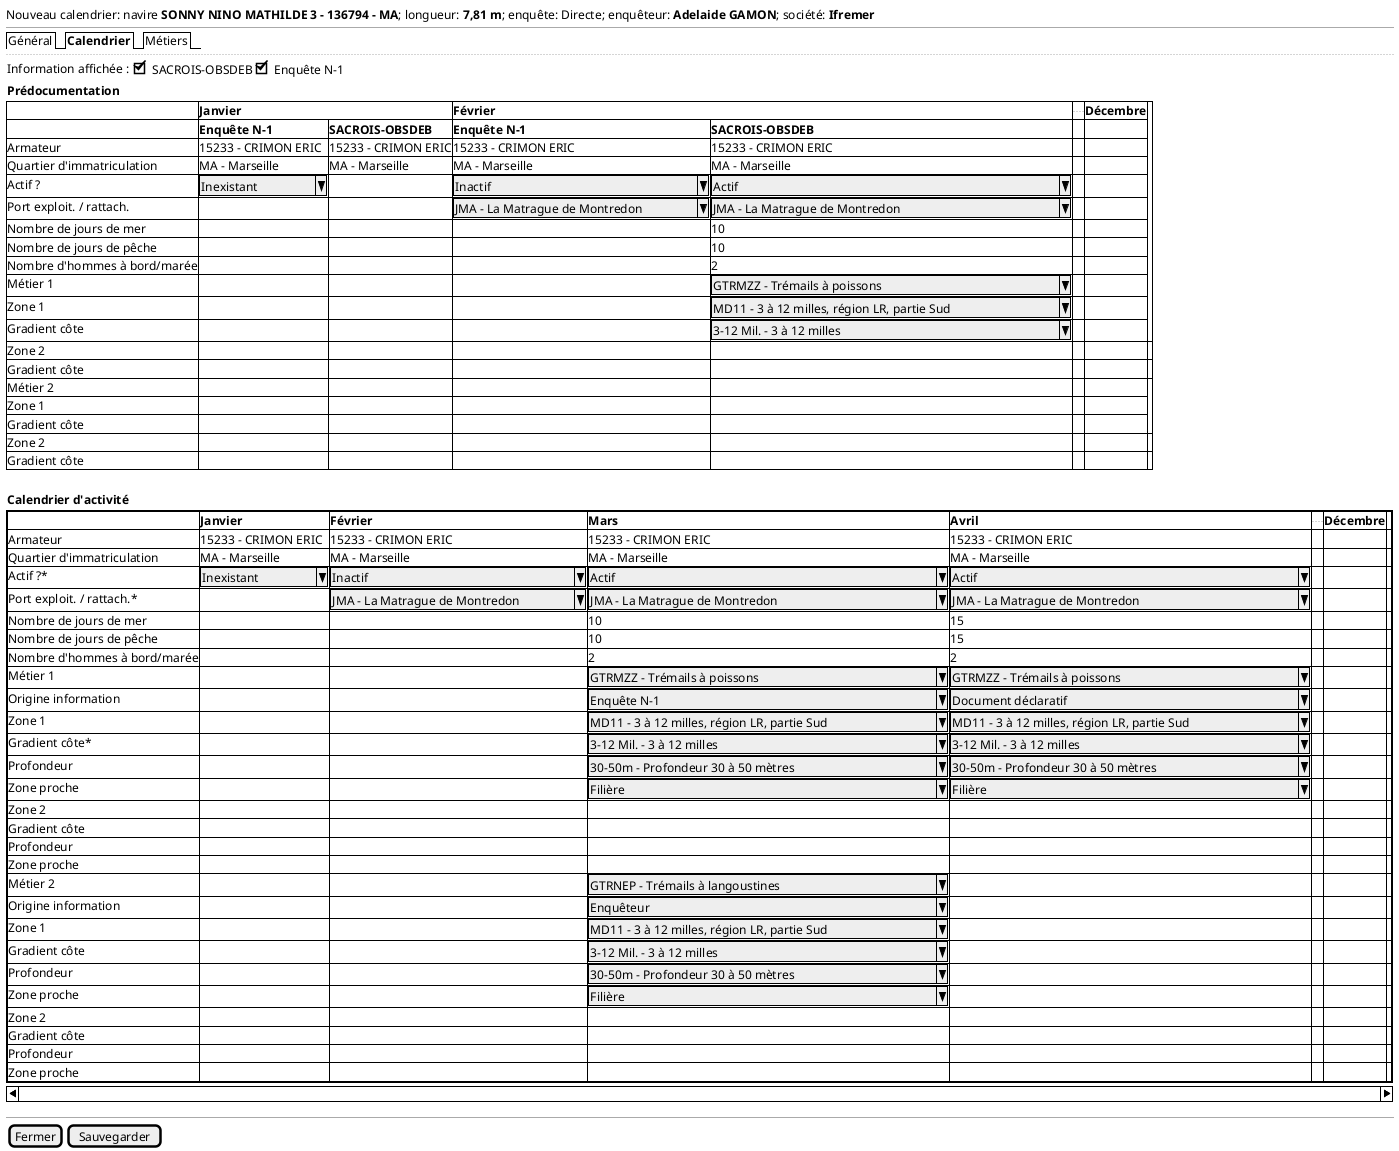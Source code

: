 @startsalt
{
  Nouveau calendrier: navire <b>SONNY NINO MATHILDE 3 - 136794 - MA</b>; longueur: <b>7,81 m</b>; enquête: Directe; enquêteur: <b>Adelaide GAMON</b>; société: <b>Ifremer</b>
  --
  {/ Général | <b>Calendrier | Métiers }
  ..

  {Information affichée :  {[X]SACROIS-OBSDEB | [X]Enquête N-1 }}
  {<b>Prédocumentation}
  	{#
     . | <b>Janvier | * | <b>Février | * | ... | <b>Décembre
     . | <b>Enquête N-1 | <b>SACROIS-OBSDEB | <b>Enquête N-1 | <b>SACROIS-OBSDEB | . | .
     Armateur | 15233 - CRIMON ERIC | 15233 - CRIMON ERIC | 15233 - CRIMON ERIC | 15233 - CRIMON ERIC | . | .
     Quartier d'immatriculation | MA - Marseille | MA - Marseille | MA - Marseille | MA - Marseille | . | .
     Actif ? | ^Inexistant    ^ | . | ^Inactif                       ^ | ^Actif                                      ^ | . | .
     Port exploit. / rattach. | . | . | ^JMA - La Matrague de Montredon^| ^JMA - La Matrague de Montredon             ^ | . | .
     Nombre de jours de mer | . | . | . | 10 | . | .
     Nombre de jours de pêche | . | . | . | 10 | . | .
     Nombre d'hommes à bord/marée | . | . | . | 2 | . | .
     Métier 1 | . | . | .| ^GTRMZZ - Trémails à poissons               ^ | . | .
     Zone 1 | . | . | .| ^MD11 - 3 à 12 milles, région LR, partie Sud^ | . | .
     Gradient côte | . | . | .| ^3-12 Mil. - 3 à 12 milles                  ^ | . | .
     Zone 2 | . | . | . | . | . | . | .
     Gradient côte | . | . | . | . | . | . | .
     Métier 2 | . | . | . | . | . | .
     Zone 1 | . | . | . | . | . | .
     Gradient côte | . | . | . | . | . | .
     Zone 2 | . | . | . | . | . | . | .
     Gradient côte | . | . | . | . | . | . | .
     }
     .

  {<b>Calendrier d'activité}
	{S-
	{#
     . | <b>Janvier | <b>Février | <b>Mars | <b>Avril| ... | <b>Décembre
     Armateur | 15233 - CRIMON ERIC | 15233 - CRIMON ERIC | 15233 - CRIMON ERIC | 15233 - CRIMON ERIC | . | . | .
     Quartier d'immatriculation | MA - Marseille | MA - Marseille | MA - Marseille | MA - Marseille | . | . | .
     Actif ?* | ^Inexistant    ^| ^Inactif                       ^| ^Actif                                      ^ | ^Actif                                      ^| . | . | .
     Port exploit. / rattach.* | . | ^JMA - La Matrague de Montredon^ | ^JMA - La Matrague de Montredon             ^ | ^JMA - La Matrague de Montredon             ^| . | . | .
     Nombre de jours de mer | . | . | 10 | 15 | . | . | .
     Nombre de jours de pêche | . | . | 10 | 15 | . | . | .
     Nombre d'hommes à bord/marée | . | . | 2 | 2 | . | . | .
     Métier 1 | . | . | ^GTRMZZ - Trémails à poissons               ^ | ^GTRMZZ - Trémails à poissons               ^ | . | . | .
     Origine information | . | . | ^Enquête N-1                                ^ | ^Document déclaratif                        ^ | . | . | .
     Zone 1 | . | . | ^MD11 - 3 à 12 milles, région LR, partie Sud^| ^MD11 - 3 à 12 milles, région LR, partie Sud^ | . | . | .
     Gradient côte* | . | . | ^3-12 Mil. - 3 à 12 milles                  ^| ^3-12 Mil. - 3 à 12 milles                  ^ | . | . | .
     Profondeur | . | . | ^30-50m - Profondeur 30 à 50 mètres         ^ | ^30-50m - Profondeur 30 à 50 mètres         ^ | . | . | .
     Zone proche | . | . | ^Filière                                    ^ | ^Filière                                    ^ | . | . | .
     Zone 2 | . | . | . | . | . | .
     Gradient côte | . | . | . | . | . | . | .
     Profondeur | . | . | . | . | . | . | .
     Zone proche | . | . | . | . | . | . | .
     Métier 2 | . | . | ^GTRNEP - Trémails à langoustines           ^ | . | . | . | .
     Origine information | . | . | ^Enquêteur                                  ^ | . | . | . | .
     Zone 1 | . | . | ^MD11 - 3 à 12 milles, région LR, partie Sud^|.| . | . | .
     Gradient côte | . | . | ^3-12 Mil. - 3 à 12 milles                  ^|.| . | . | .
     Profondeur | . | . | ^30-50m - Profondeur 30 à 50 mètres         ^|.| . | . | .
     Zone proche | . | . | ^Filière                                    ^|.| . | . | .
     Zone 2 | . | . | . | . | . | . | .
     Gradient côte | . | . | . | . | . | . | .
     Profondeur | . | . | . | . | . | . | .
     Zone proche | . | . | . | . | . | . | .
    }
    }
  --
  { [Fermer] | [Sauvegarder] }
}
@endsalt